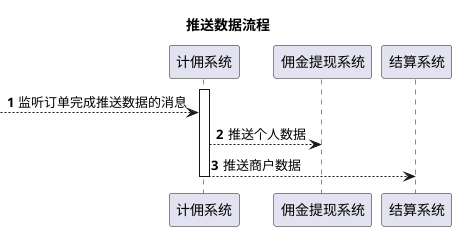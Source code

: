 @startuml
autonumber

title 推送数据流程

activate 计佣系统

[--> 计佣系统: 监听订单完成推送数据的消息

计佣系统-->佣金提现系统:推送个人数据

计佣系统-->结算系统:推送商户数据

deactivate 计佣系统


@enduml